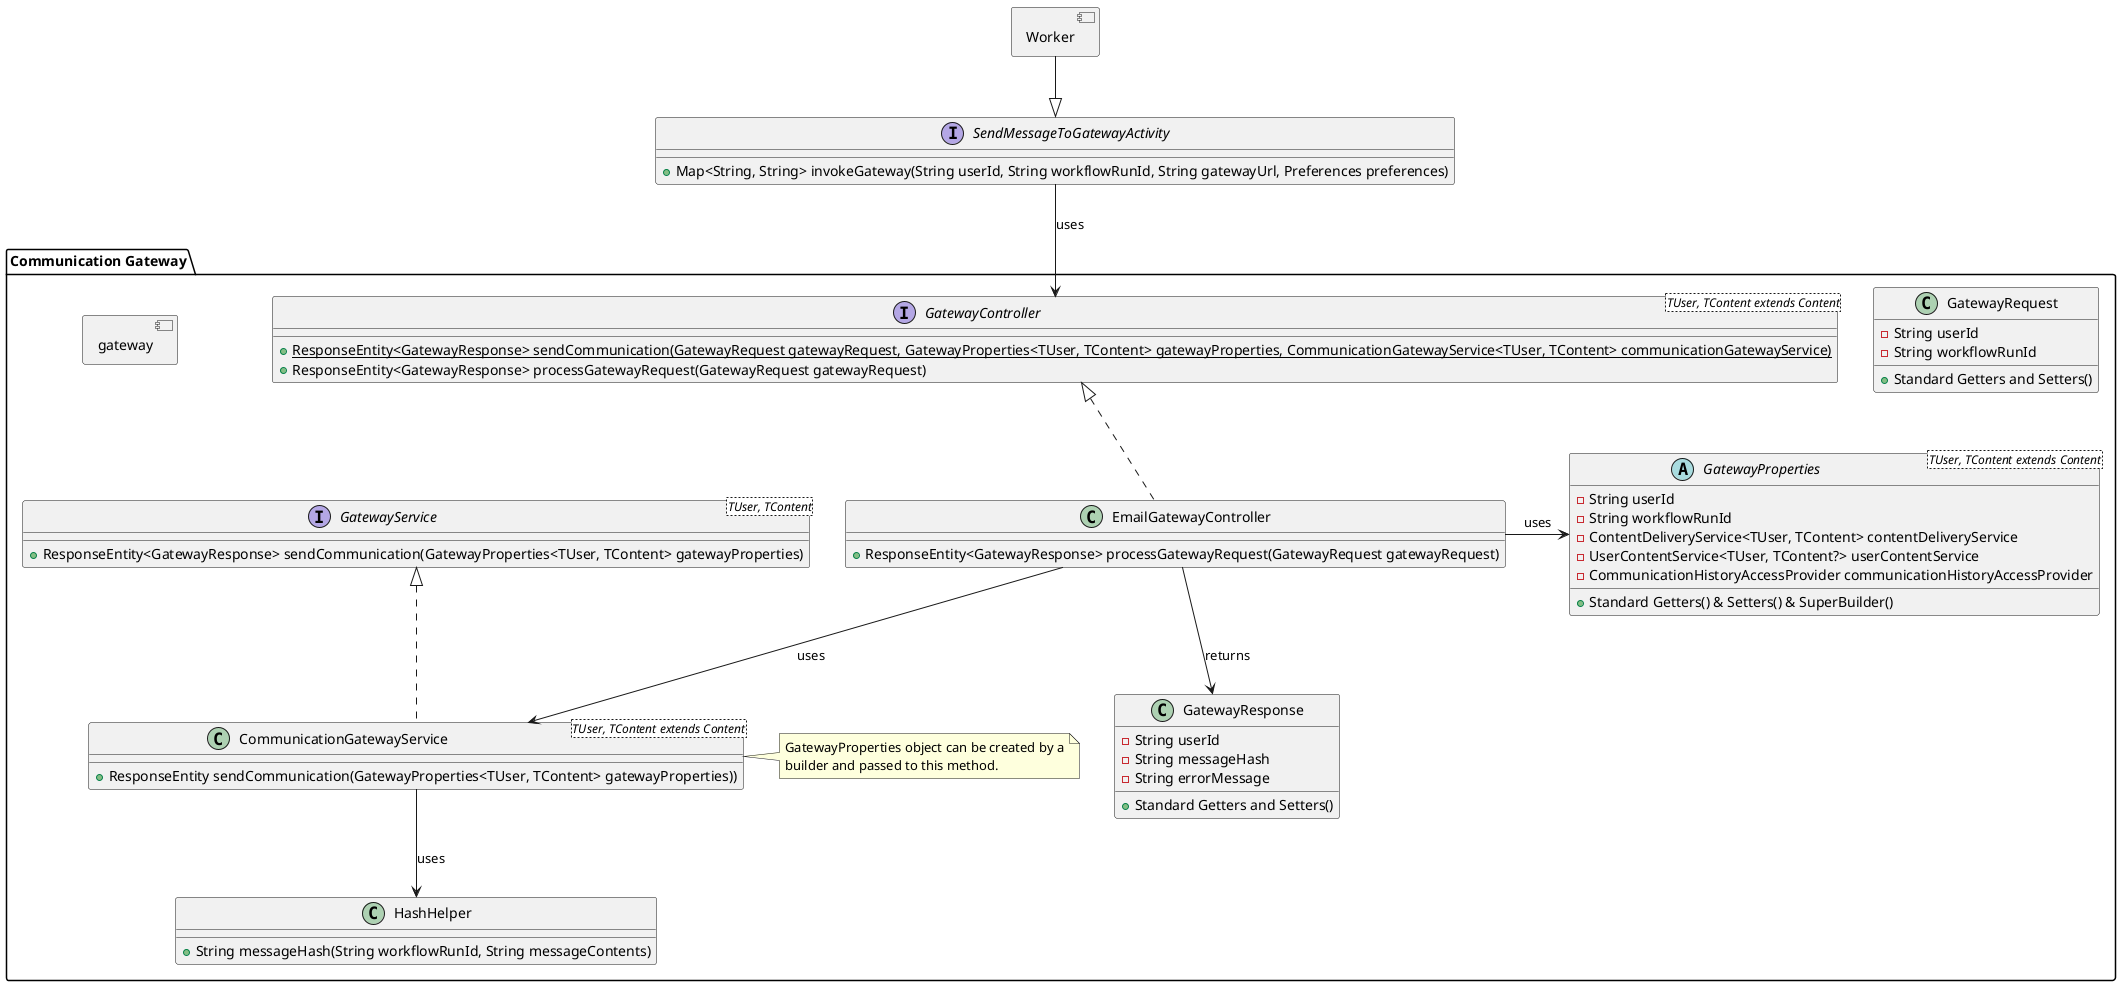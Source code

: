 @startuml Gateway Interfaces

component Worker {
}

interface SendMessageToGatewayActivity {
    + Map<String, String> invokeGateway(String userId, String workflowRunId, String gatewayUrl, Preferences preferences)
}

package "Communication Gateway" as communicationGateway {
    component gateway {

    }


    class HashHelper {
        + String messageHash(String workflowRunId, String messageContents)
    }


    class GatewayRequest {
        - String userId
        - String workflowRunId
        + Standard Getters and Setters()
    }

    class GatewayResponse {
        - String userId
        - String messageHash
        - String errorMessage
        + Standard Getters and Setters()
    }


    interface GatewayController <TUser, TContent extends Content>{
        + {static} ResponseEntity<GatewayResponse> sendCommunication(GatewayRequest gatewayRequest, GatewayProperties<TUser, TContent> gatewayProperties, CommunicationGatewayService<TUser, TContent> communicationGatewayService)
        + ResponseEntity<GatewayResponse> processGatewayRequest(GatewayRequest gatewayRequest)
    }

    class EmailGatewayController implements GatewayController {
        + ResponseEntity<GatewayResponse> processGatewayRequest(GatewayRequest gatewayRequest)
    }

    abstract class GatewayProperties <TUser, TContent extends Content> {
        - String userId
        - String workflowRunId
        - ContentDeliveryService<TUser, TContent> contentDeliveryService
        - UserContentService<TUser, TContent?> userContentService
        - CommunicationHistoryAccessProvider communicationHistoryAccessProvider
        + Standard Getters() & Setters() & SuperBuilder()
    }

    interface GatewayService <TUser, TContent>{
        + ResponseEntity<GatewayResponse> sendCommunication(GatewayProperties<TUser, TContent> gatewayProperties)
    }

    class CommunicationGatewayService<TUser, TContent extends Content> implements GatewayService {
        + ResponseEntity sendCommunication(GatewayProperties<TUser, TContent> gatewayProperties))
    }

    note right of CommunicationGatewayService
        GatewayProperties object can be created by a
        builder and passed to this method.
    end note

    CommunicationGatewayService --> HashHelper: uses
    EmailGatewayController --> CommunicationGatewayService: uses
    EmailGatewayController -> GatewayProperties: uses
    Worker --|> SendMessageToGatewayActivity
    SendMessageToGatewayActivity --> GatewayController: uses
    EmailGatewayController -d-> GatewayResponse: returns
}


@enduml
